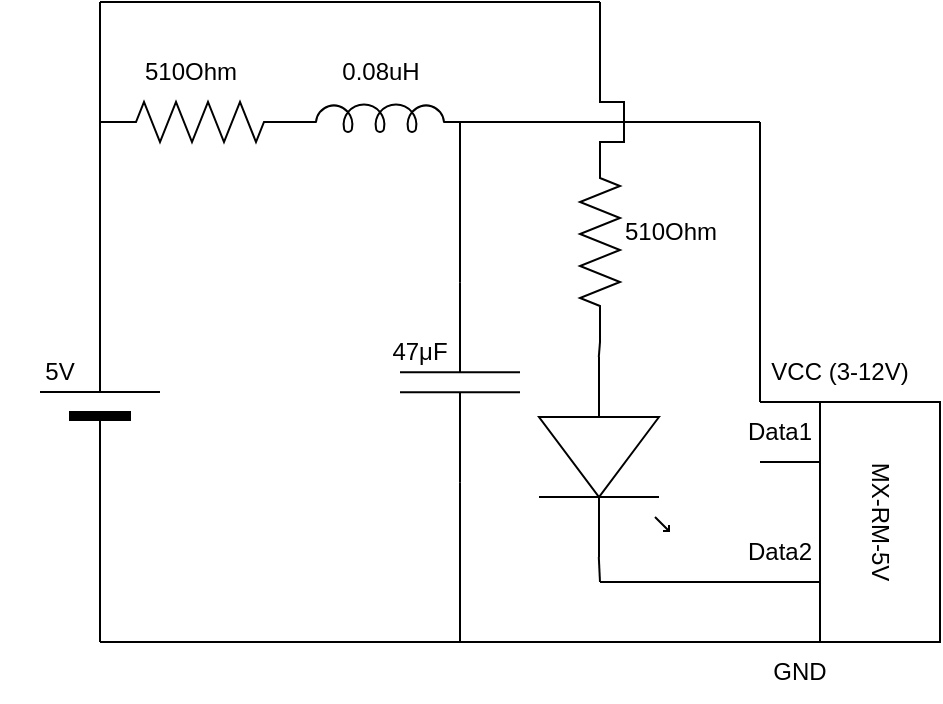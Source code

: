 <mxfile version="26.2.13">
  <diagram name="Page-1" id="16e2658f-23c8-b752-8be9-c03fbebb8bbe">
    <mxGraphModel dx="680" dy="363" grid="1" gridSize="10" guides="1" tooltips="1" connect="1" arrows="1" fold="1" page="1" pageScale="1" pageWidth="1100" pageHeight="850" background="none" math="0" shadow="0">
      <root>
        <mxCell id="0" />
        <mxCell id="1" parent="0" />
        <mxCell id="6d250d948d6a1778-1" value="" style="verticalLabelPosition=bottom;shadow=0;dashed=0;align=center;fillColor=#000000;html=1;verticalAlign=top;strokeWidth=1;shape=mxgraph.electrical.miscellaneous.monocell_battery;rounded=1;comic=0;labelBackgroundColor=none;fontFamily=Verdana;fontSize=12;rotation=-90;" parent="1" vertex="1">
          <mxGeometry x="180" y="290" width="100" height="60" as="geometry" />
        </mxCell>
        <mxCell id="QIQQwCYb_WrWMsVNLPns-11" value="" style="endArrow=none;html=1;rounded=0;elbow=vertical;exitX=1;exitY=0.5;exitDx=0;exitDy=0;exitPerimeter=0;" parent="1" source="6d250d948d6a1778-1" edge="1">
          <mxGeometry width="50" height="50" relative="1" as="geometry">
            <mxPoint x="380" y="310" as="sourcePoint" />
            <mxPoint x="230" y="180" as="targetPoint" />
          </mxGeometry>
        </mxCell>
        <mxCell id="QIQQwCYb_WrWMsVNLPns-13" value="" style="endArrow=none;html=1;rounded=0;elbow=vertical;exitX=0;exitY=0.5;exitDx=0;exitDy=0;exitPerimeter=0;" parent="1" source="6d250d948d6a1778-1" edge="1">
          <mxGeometry width="50" height="50" relative="1" as="geometry">
            <mxPoint x="380" y="390" as="sourcePoint" />
            <mxPoint x="230" y="440" as="targetPoint" />
          </mxGeometry>
        </mxCell>
        <mxCell id="QIQQwCYb_WrWMsVNLPns-16" value="" style="pointerEvents=1;verticalLabelPosition=bottom;shadow=0;dashed=0;align=center;html=1;verticalAlign=top;shape=mxgraph.electrical.resistors.resistor_2;rotation=-180;" parent="1" vertex="1">
          <mxGeometry x="230" y="170" width="100" height="20" as="geometry" />
        </mxCell>
        <mxCell id="QIQQwCYb_WrWMsVNLPns-18" value="" style="endArrow=none;html=1;rounded=0;elbow=vertical;" parent="1" edge="1">
          <mxGeometry width="50" height="50" relative="1" as="geometry">
            <mxPoint x="230" y="440" as="sourcePoint" />
            <mxPoint x="320" y="440" as="targetPoint" />
          </mxGeometry>
        </mxCell>
        <mxCell id="QIQQwCYb_WrWMsVNLPns-20" value="" style="endArrow=none;html=1;rounded=0;elbow=vertical;entryX=0;entryY=0.645;entryDx=0;entryDy=0;entryPerimeter=0;" parent="1" target="QIQQwCYb_WrWMsVNLPns-23" edge="1">
          <mxGeometry width="50" height="50" relative="1" as="geometry">
            <mxPoint x="320" y="180" as="sourcePoint" />
            <mxPoint x="380" y="180" as="targetPoint" />
          </mxGeometry>
        </mxCell>
        <mxCell id="QIQQwCYb_WrWMsVNLPns-23" value="" style="pointerEvents=1;verticalLabelPosition=bottom;shadow=0;dashed=0;align=center;html=1;verticalAlign=top;shape=mxgraph.electrical.inductors.inductor_5;rotation=0;" parent="1" vertex="1">
          <mxGeometry x="320" y="171" width="100" height="14" as="geometry" />
        </mxCell>
        <mxCell id="QIQQwCYb_WrWMsVNLPns-25" value="" style="endArrow=none;html=1;rounded=0;elbow=vertical;" parent="1" edge="1">
          <mxGeometry width="50" height="50" relative="1" as="geometry">
            <mxPoint x="230" y="180" as="sourcePoint" />
            <mxPoint x="230" y="120" as="targetPoint" />
          </mxGeometry>
        </mxCell>
        <mxCell id="QIQQwCYb_WrWMsVNLPns-26" value="" style="endArrow=none;html=1;rounded=0;elbow=vertical;" parent="1" edge="1">
          <mxGeometry width="50" height="50" relative="1" as="geometry">
            <mxPoint x="230" y="120" as="sourcePoint" />
            <mxPoint x="480" y="120" as="targetPoint" />
          </mxGeometry>
        </mxCell>
        <mxCell id="QIQQwCYb_WrWMsVNLPns-27" value="MX-RM-5V" style="rounded=0;whiteSpace=wrap;html=1;rotation=90;" parent="1" vertex="1">
          <mxGeometry x="560" y="350" width="120" height="60" as="geometry" />
        </mxCell>
        <mxCell id="QIQQwCYb_WrWMsVNLPns-33" value="" style="endArrow=none;html=1;rounded=0;elbow=vertical;entryX=1;entryY=1;entryDx=0;entryDy=0;" parent="1" target="QIQQwCYb_WrWMsVNLPns-27" edge="1">
          <mxGeometry width="50" height="50" relative="1" as="geometry">
            <mxPoint x="560" y="440" as="sourcePoint" />
            <mxPoint x="560" y="380" as="targetPoint" />
          </mxGeometry>
        </mxCell>
        <mxCell id="QIQQwCYb_WrWMsVNLPns-34" value="" style="endArrow=none;html=1;rounded=0;elbow=vertical;entryX=0;entryY=1;entryDx=0;entryDy=0;" parent="1" target="QIQQwCYb_WrWMsVNLPns-27" edge="1">
          <mxGeometry width="50" height="50" relative="1" as="geometry">
            <mxPoint x="560" y="320" as="sourcePoint" />
            <mxPoint x="560" y="380" as="targetPoint" />
          </mxGeometry>
        </mxCell>
        <mxCell id="QIQQwCYb_WrWMsVNLPns-35" value="" style="endArrow=none;html=1;rounded=0;elbow=vertical;entryX=0.25;entryY=1;entryDx=0;entryDy=0;" parent="1" target="QIQQwCYb_WrWMsVNLPns-27" edge="1">
          <mxGeometry width="50" height="50" relative="1" as="geometry">
            <mxPoint x="560" y="350" as="sourcePoint" />
            <mxPoint x="560" y="380" as="targetPoint" />
          </mxGeometry>
        </mxCell>
        <mxCell id="QIQQwCYb_WrWMsVNLPns-36" value="" style="endArrow=none;html=1;rounded=0;elbow=vertical;entryX=0.75;entryY=1;entryDx=0;entryDy=0;" parent="1" target="QIQQwCYb_WrWMsVNLPns-27" edge="1">
          <mxGeometry width="50" height="50" relative="1" as="geometry">
            <mxPoint x="560" y="410" as="sourcePoint" />
            <mxPoint x="560" y="380" as="targetPoint" />
          </mxGeometry>
        </mxCell>
        <mxCell id="QIQQwCYb_WrWMsVNLPns-37" value="" style="endArrow=none;html=1;rounded=0;elbow=vertical;exitX=1;exitY=0.645;exitDx=0;exitDy=0;exitPerimeter=0;" parent="1" source="QIQQwCYb_WrWMsVNLPns-23" edge="1">
          <mxGeometry width="50" height="50" relative="1" as="geometry">
            <mxPoint x="483" y="170.002" as="sourcePoint" />
            <mxPoint x="560" y="180" as="targetPoint" />
          </mxGeometry>
        </mxCell>
        <mxCell id="QIQQwCYb_WrWMsVNLPns-40" value="5V" style="text;html=1;align=center;verticalAlign=middle;whiteSpace=wrap;rounded=0;" parent="1" vertex="1">
          <mxGeometry x="180" y="290" width="60" height="30" as="geometry" />
        </mxCell>
        <mxCell id="QIQQwCYb_WrWMsVNLPns-41" value="VCC (3-12V)" style="text;html=1;align=center;verticalAlign=middle;whiteSpace=wrap;rounded=0;" parent="1" vertex="1">
          <mxGeometry x="560" y="290" width="80" height="30" as="geometry" />
        </mxCell>
        <mxCell id="QIQQwCYb_WrWMsVNLPns-46" value="" style="endArrow=none;html=1;rounded=0;elbow=vertical;" parent="1" edge="1">
          <mxGeometry width="50" height="50" relative="1" as="geometry">
            <mxPoint x="320" y="440" as="sourcePoint" />
            <mxPoint x="560" y="440" as="targetPoint" />
          </mxGeometry>
        </mxCell>
        <mxCell id="QIQQwCYb_WrWMsVNLPns-47" value="GND" style="text;html=1;align=center;verticalAlign=middle;whiteSpace=wrap;rounded=0;" parent="1" vertex="1">
          <mxGeometry x="550" y="440" width="60" height="30" as="geometry" />
        </mxCell>
        <mxCell id="QIQQwCYb_WrWMsVNLPns-48" value="Data1" style="text;html=1;align=center;verticalAlign=middle;whiteSpace=wrap;rounded=0;" parent="1" vertex="1">
          <mxGeometry x="540" y="320" width="60" height="30" as="geometry" />
        </mxCell>
        <mxCell id="QIQQwCYb_WrWMsVNLPns-49" value="Data2" style="text;html=1;align=center;verticalAlign=middle;whiteSpace=wrap;rounded=0;" parent="1" vertex="1">
          <mxGeometry x="540" y="380" width="60" height="30" as="geometry" />
        </mxCell>
        <mxCell id="QIQQwCYb_WrWMsVNLPns-53" value="" style="endArrow=none;html=1;rounded=0;elbow=vertical;exitX=0;exitY=0.5;exitDx=0;exitDy=0;exitPerimeter=0;" parent="1" edge="1">
          <mxGeometry width="50" height="50" relative="1" as="geometry">
            <mxPoint x="410" y="260.14" as="sourcePoint" />
            <mxPoint x="410" y="179.85" as="targetPoint" />
          </mxGeometry>
        </mxCell>
        <mxCell id="QIQQwCYb_WrWMsVNLPns-54" value="" style="endArrow=none;html=1;rounded=0;elbow=vertical;entryX=1;entryY=0.5;entryDx=0;entryDy=0;entryPerimeter=0;" parent="1" edge="1">
          <mxGeometry width="50" height="50" relative="1" as="geometry">
            <mxPoint x="410" y="440.14" as="sourcePoint" />
            <mxPoint x="410" y="360.14" as="targetPoint" />
          </mxGeometry>
        </mxCell>
        <mxCell id="QIQQwCYb_WrWMsVNLPns-55" value="" style="pointerEvents=1;verticalLabelPosition=bottom;shadow=0;dashed=0;align=center;html=1;verticalAlign=top;shape=mxgraph.electrical.capacitors.capacitor_1;rotation=90;" parent="1" vertex="1">
          <mxGeometry x="360" y="280.14" width="100" height="60" as="geometry" />
        </mxCell>
        <mxCell id="QIQQwCYb_WrWMsVNLPns-56" value="47μF" style="text;html=1;align=center;verticalAlign=middle;whiteSpace=wrap;rounded=0;" parent="1" vertex="1">
          <mxGeometry x="360" y="280.14" width="60" height="30" as="geometry" />
        </mxCell>
        <mxCell id="QIQQwCYb_WrWMsVNLPns-57" value="" style="endArrow=none;html=1;rounded=0;elbow=vertical;" parent="1" edge="1">
          <mxGeometry width="50" height="50" relative="1" as="geometry">
            <mxPoint x="560" y="320" as="sourcePoint" />
            <mxPoint x="560" y="180" as="targetPoint" />
          </mxGeometry>
        </mxCell>
        <mxCell id="QIQQwCYb_WrWMsVNLPns-69" value="" style="pointerEvents=1;verticalLabelPosition=bottom;shadow=0;dashed=0;align=center;html=1;verticalAlign=top;shape=mxgraph.electrical.resistors.resistor_2;rotation=90;" parent="1" vertex="1">
          <mxGeometry x="430" y="230" width="100" height="20" as="geometry" />
        </mxCell>
        <mxCell id="QIQQwCYb_WrWMsVNLPns-70" value="" style="verticalLabelPosition=bottom;shadow=0;dashed=0;align=center;html=1;verticalAlign=top;shape=mxgraph.electrical.opto_electronics.led_1;pointerEvents=1;rotation=90;" parent="1" vertex="1">
          <mxGeometry x="432" y="315" width="100" height="65" as="geometry" />
        </mxCell>
        <mxCell id="QIQQwCYb_WrWMsVNLPns-72" value="" style="endArrow=none;html=1;rounded=0;elbow=vertical;entryX=1;entryY=0.5;entryDx=0;entryDy=0;entryPerimeter=0;exitX=0;exitY=0.54;exitDx=0;exitDy=0;exitPerimeter=0;" parent="1" source="QIQQwCYb_WrWMsVNLPns-70" target="QIQQwCYb_WrWMsVNLPns-69" edge="1">
          <mxGeometry width="50" height="50" relative="1" as="geometry">
            <mxPoint x="440" y="340" as="sourcePoint" />
            <mxPoint x="490" y="290" as="targetPoint" />
          </mxGeometry>
        </mxCell>
        <mxCell id="QIQQwCYb_WrWMsVNLPns-73" value="" style="endArrow=none;html=1;rounded=0;elbow=vertical;" parent="1" edge="1">
          <mxGeometry width="50" height="50" relative="1" as="geometry">
            <mxPoint x="480" y="410" as="sourcePoint" />
            <mxPoint x="560" y="410" as="targetPoint" />
          </mxGeometry>
        </mxCell>
        <mxCell id="QIQQwCYb_WrWMsVNLPns-75" value="" style="endArrow=none;html=1;rounded=0;elbow=vertical;entryX=1;entryY=0.54;entryDx=0;entryDy=0;entryPerimeter=0;" parent="1" target="QIQQwCYb_WrWMsVNLPns-70" edge="1">
          <mxGeometry width="50" height="50" relative="1" as="geometry">
            <mxPoint x="480" y="410" as="sourcePoint" />
            <mxPoint x="500" y="310" as="targetPoint" />
          </mxGeometry>
        </mxCell>
        <mxCell id="QIQQwCYb_WrWMsVNLPns-76" value="" style="endArrow=none;html=1;rounded=0;elbow=vertical;" parent="1" edge="1">
          <mxGeometry width="50" height="50" relative="1" as="geometry">
            <mxPoint x="480" y="170" as="sourcePoint" />
            <mxPoint x="480" y="120" as="targetPoint" />
          </mxGeometry>
        </mxCell>
        <mxCell id="QIQQwCYb_WrWMsVNLPns-78" value="" style="shape=partialRectangle;whiteSpace=wrap;html=1;bottom=1;right=1;left=1;top=0;fillColor=none;routingCenterX=-0.5;rotation=-90;" parent="1" vertex="1">
          <mxGeometry x="476" y="174" width="20" height="12" as="geometry" />
        </mxCell>
        <mxCell id="i_WtVKFmxYsuQ1lv_mDD-1" value="510Ohm" style="text;html=1;align=center;verticalAlign=middle;resizable=0;points=[];autosize=1;strokeColor=none;fillColor=none;" vertex="1" parent="1">
          <mxGeometry x="480" y="220" width="70" height="30" as="geometry" />
        </mxCell>
        <mxCell id="i_WtVKFmxYsuQ1lv_mDD-2" value="510&lt;span style=&quot;background-color: transparent; color: light-dark(rgb(0, 0, 0), rgb(255, 255, 255));&quot;&gt;Ohm&lt;/span&gt;" style="text;html=1;align=center;verticalAlign=middle;resizable=0;points=[];autosize=1;strokeColor=none;fillColor=none;" vertex="1" parent="1">
          <mxGeometry x="240" y="140" width="70" height="30" as="geometry" />
        </mxCell>
        <mxCell id="i_WtVKFmxYsuQ1lv_mDD-3" value="0.08uH" style="text;html=1;align=center;verticalAlign=middle;resizable=0;points=[];autosize=1;strokeColor=none;fillColor=none;" vertex="1" parent="1">
          <mxGeometry x="340" y="140" width="60" height="30" as="geometry" />
        </mxCell>
      </root>
    </mxGraphModel>
  </diagram>
</mxfile>
